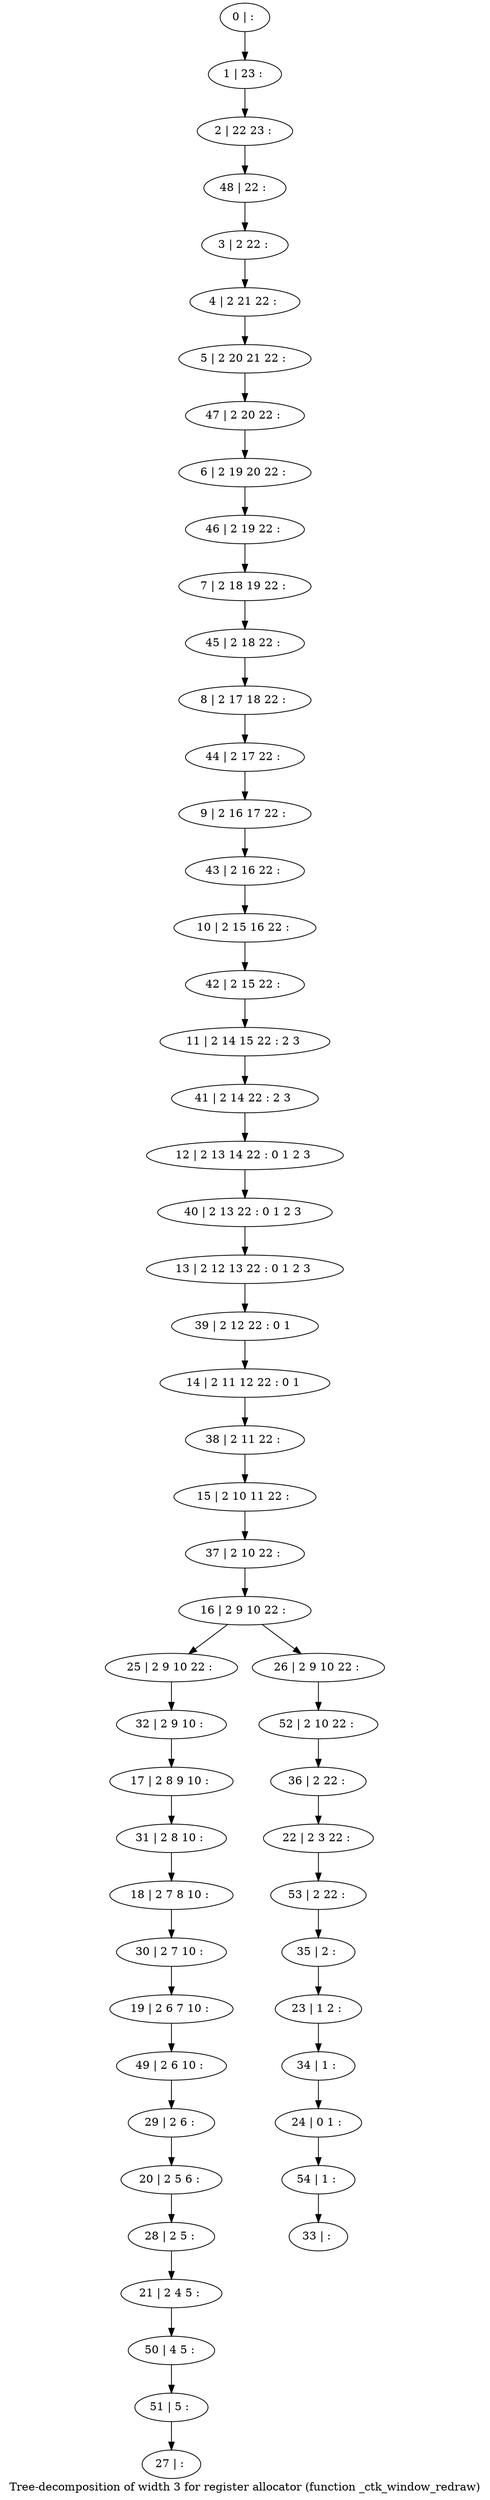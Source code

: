 digraph G {
graph [label="Tree-decomposition of width 3 for register allocator (function _ctk_window_redraw)"]
0[label="0 | : "];
1[label="1 | 23 : "];
2[label="2 | 22 23 : "];
3[label="3 | 2 22 : "];
4[label="4 | 2 21 22 : "];
5[label="5 | 2 20 21 22 : "];
6[label="6 | 2 19 20 22 : "];
7[label="7 | 2 18 19 22 : "];
8[label="8 | 2 17 18 22 : "];
9[label="9 | 2 16 17 22 : "];
10[label="10 | 2 15 16 22 : "];
11[label="11 | 2 14 15 22 : 2 3 "];
12[label="12 | 2 13 14 22 : 0 1 2 3 "];
13[label="13 | 2 12 13 22 : 0 1 2 3 "];
14[label="14 | 2 11 12 22 : 0 1 "];
15[label="15 | 2 10 11 22 : "];
16[label="16 | 2 9 10 22 : "];
17[label="17 | 2 8 9 10 : "];
18[label="18 | 2 7 8 10 : "];
19[label="19 | 2 6 7 10 : "];
20[label="20 | 2 5 6 : "];
21[label="21 | 2 4 5 : "];
22[label="22 | 2 3 22 : "];
23[label="23 | 1 2 : "];
24[label="24 | 0 1 : "];
25[label="25 | 2 9 10 22 : "];
26[label="26 | 2 9 10 22 : "];
27[label="27 | : "];
28[label="28 | 2 5 : "];
29[label="29 | 2 6 : "];
30[label="30 | 2 7 10 : "];
31[label="31 | 2 8 10 : "];
32[label="32 | 2 9 10 : "];
33[label="33 | : "];
34[label="34 | 1 : "];
35[label="35 | 2 : "];
36[label="36 | 2 22 : "];
37[label="37 | 2 10 22 : "];
38[label="38 | 2 11 22 : "];
39[label="39 | 2 12 22 : 0 1 "];
40[label="40 | 2 13 22 : 0 1 2 3 "];
41[label="41 | 2 14 22 : 2 3 "];
42[label="42 | 2 15 22 : "];
43[label="43 | 2 16 22 : "];
44[label="44 | 2 17 22 : "];
45[label="45 | 2 18 22 : "];
46[label="46 | 2 19 22 : "];
47[label="47 | 2 20 22 : "];
48[label="48 | 22 : "];
49[label="49 | 2 6 10 : "];
50[label="50 | 4 5 : "];
51[label="51 | 5 : "];
52[label="52 | 2 10 22 : "];
53[label="53 | 2 22 : "];
54[label="54 | 1 : "];
0->1 ;
1->2 ;
3->4 ;
4->5 ;
16->25 ;
16->26 ;
28->21 ;
20->28 ;
29->20 ;
30->19 ;
18->30 ;
31->18 ;
17->31 ;
32->17 ;
25->32 ;
34->24 ;
23->34 ;
35->23 ;
36->22 ;
37->16 ;
15->37 ;
38->15 ;
14->38 ;
39->14 ;
13->39 ;
40->13 ;
12->40 ;
41->12 ;
11->41 ;
42->11 ;
10->42 ;
43->10 ;
9->43 ;
44->9 ;
8->44 ;
45->8 ;
7->45 ;
46->7 ;
6->46 ;
47->6 ;
5->47 ;
48->3 ;
2->48 ;
49->29 ;
19->49 ;
21->50 ;
51->27 ;
50->51 ;
52->36 ;
26->52 ;
53->35 ;
22->53 ;
54->33 ;
24->54 ;
}
